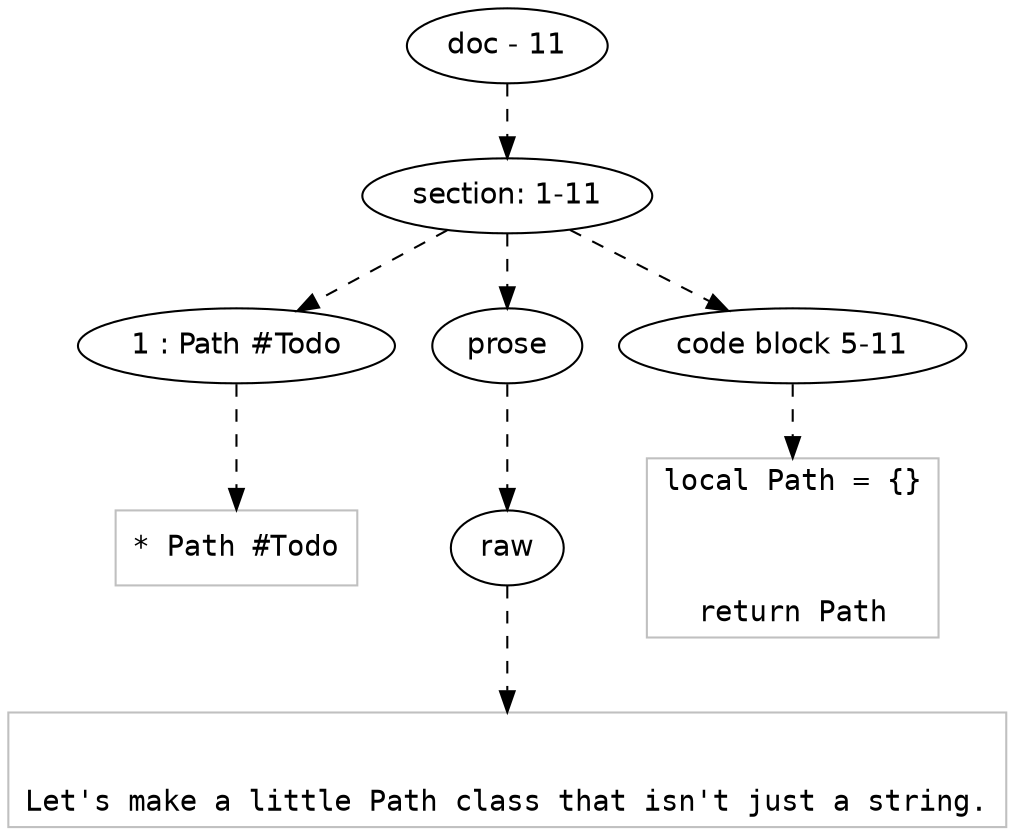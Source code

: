 digraph lpegNode {

node [fontname=Helvetica]
edge [style=dashed]

doc_0 [label="doc - 11"]


doc_0 -> { section_1}
{rank=same; section_1}

section_1 [label="section: 1-11"]


// END RANK doc_0

section_1 -> { header_2 prose_3 codeblock_4}
{rank=same; header_2 prose_3 codeblock_4}

header_2 [label="1 : Path #Todo"]

prose_3 [label="prose"]

codeblock_4 [label="code block 5-11"]


// END RANK section_1

header_2 -> leaf_5
leaf_5  [color=Gray,shape=rectangle,fontname=Inconsolata,label="* Path #Todo"]
// END RANK header_2

prose_3 -> { raw_6}
{rank=same; raw_6}

raw_6 [label="raw"]


// END RANK prose_3

raw_6 -> leaf_7
leaf_7  [color=Gray,shape=rectangle,fontname=Inconsolata,label="

Let's make a little Path class that isn't just a string.
"]
// END RANK raw_6

codeblock_4 -> leaf_8
leaf_8  [color=Gray,shape=rectangle,fontname=Inconsolata,label="local Path = {}



return Path"]
// END RANK codeblock_4


}

